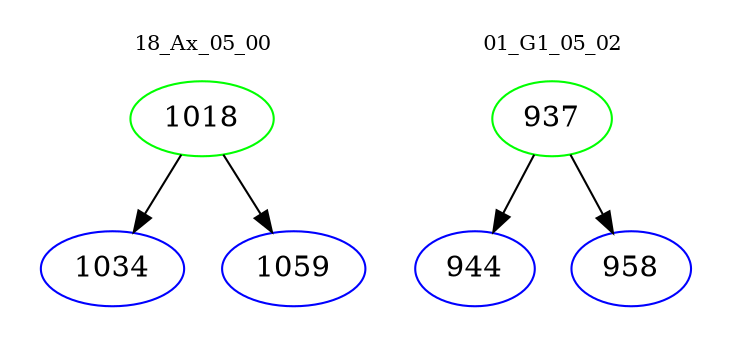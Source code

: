 digraph{
subgraph cluster_0 {
color = white
label = "18_Ax_05_00";
fontsize=10;
T0_1018 [label="1018", color="green"]
T0_1018 -> T0_1034 [color="black"]
T0_1034 [label="1034", color="blue"]
T0_1018 -> T0_1059 [color="black"]
T0_1059 [label="1059", color="blue"]
}
subgraph cluster_1 {
color = white
label = "01_G1_05_02";
fontsize=10;
T1_937 [label="937", color="green"]
T1_937 -> T1_944 [color="black"]
T1_944 [label="944", color="blue"]
T1_937 -> T1_958 [color="black"]
T1_958 [label="958", color="blue"]
}
}
